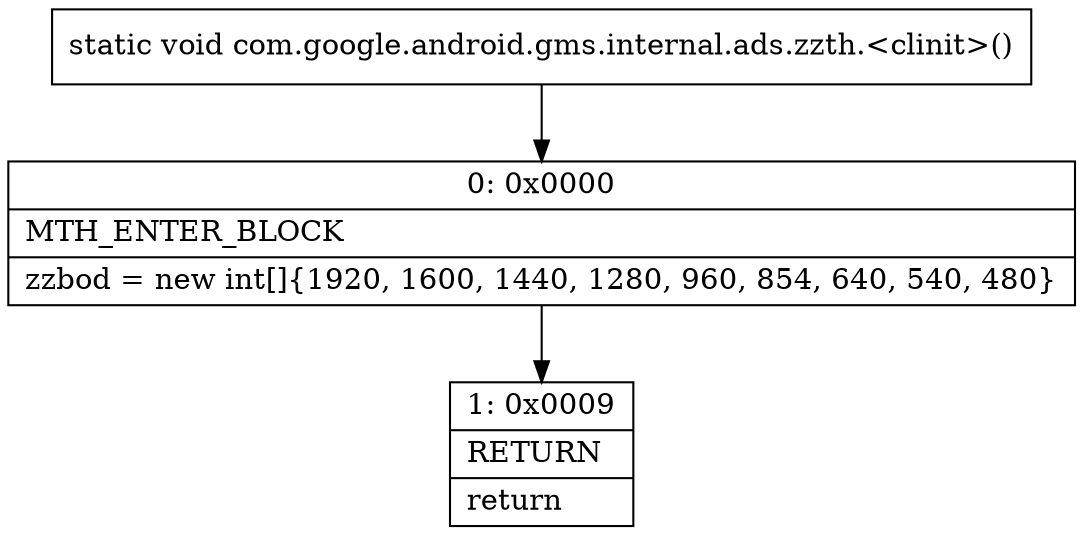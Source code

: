 digraph "CFG forcom.google.android.gms.internal.ads.zzth.\<clinit\>()V" {
Node_0 [shape=record,label="{0\:\ 0x0000|MTH_ENTER_BLOCK\l|zzbod = new int[]\{1920, 1600, 1440, 1280, 960, 854, 640, 540, 480\}\l}"];
Node_1 [shape=record,label="{1\:\ 0x0009|RETURN\l|return\l}"];
MethodNode[shape=record,label="{static void com.google.android.gms.internal.ads.zzth.\<clinit\>() }"];
MethodNode -> Node_0;
Node_0 -> Node_1;
}

